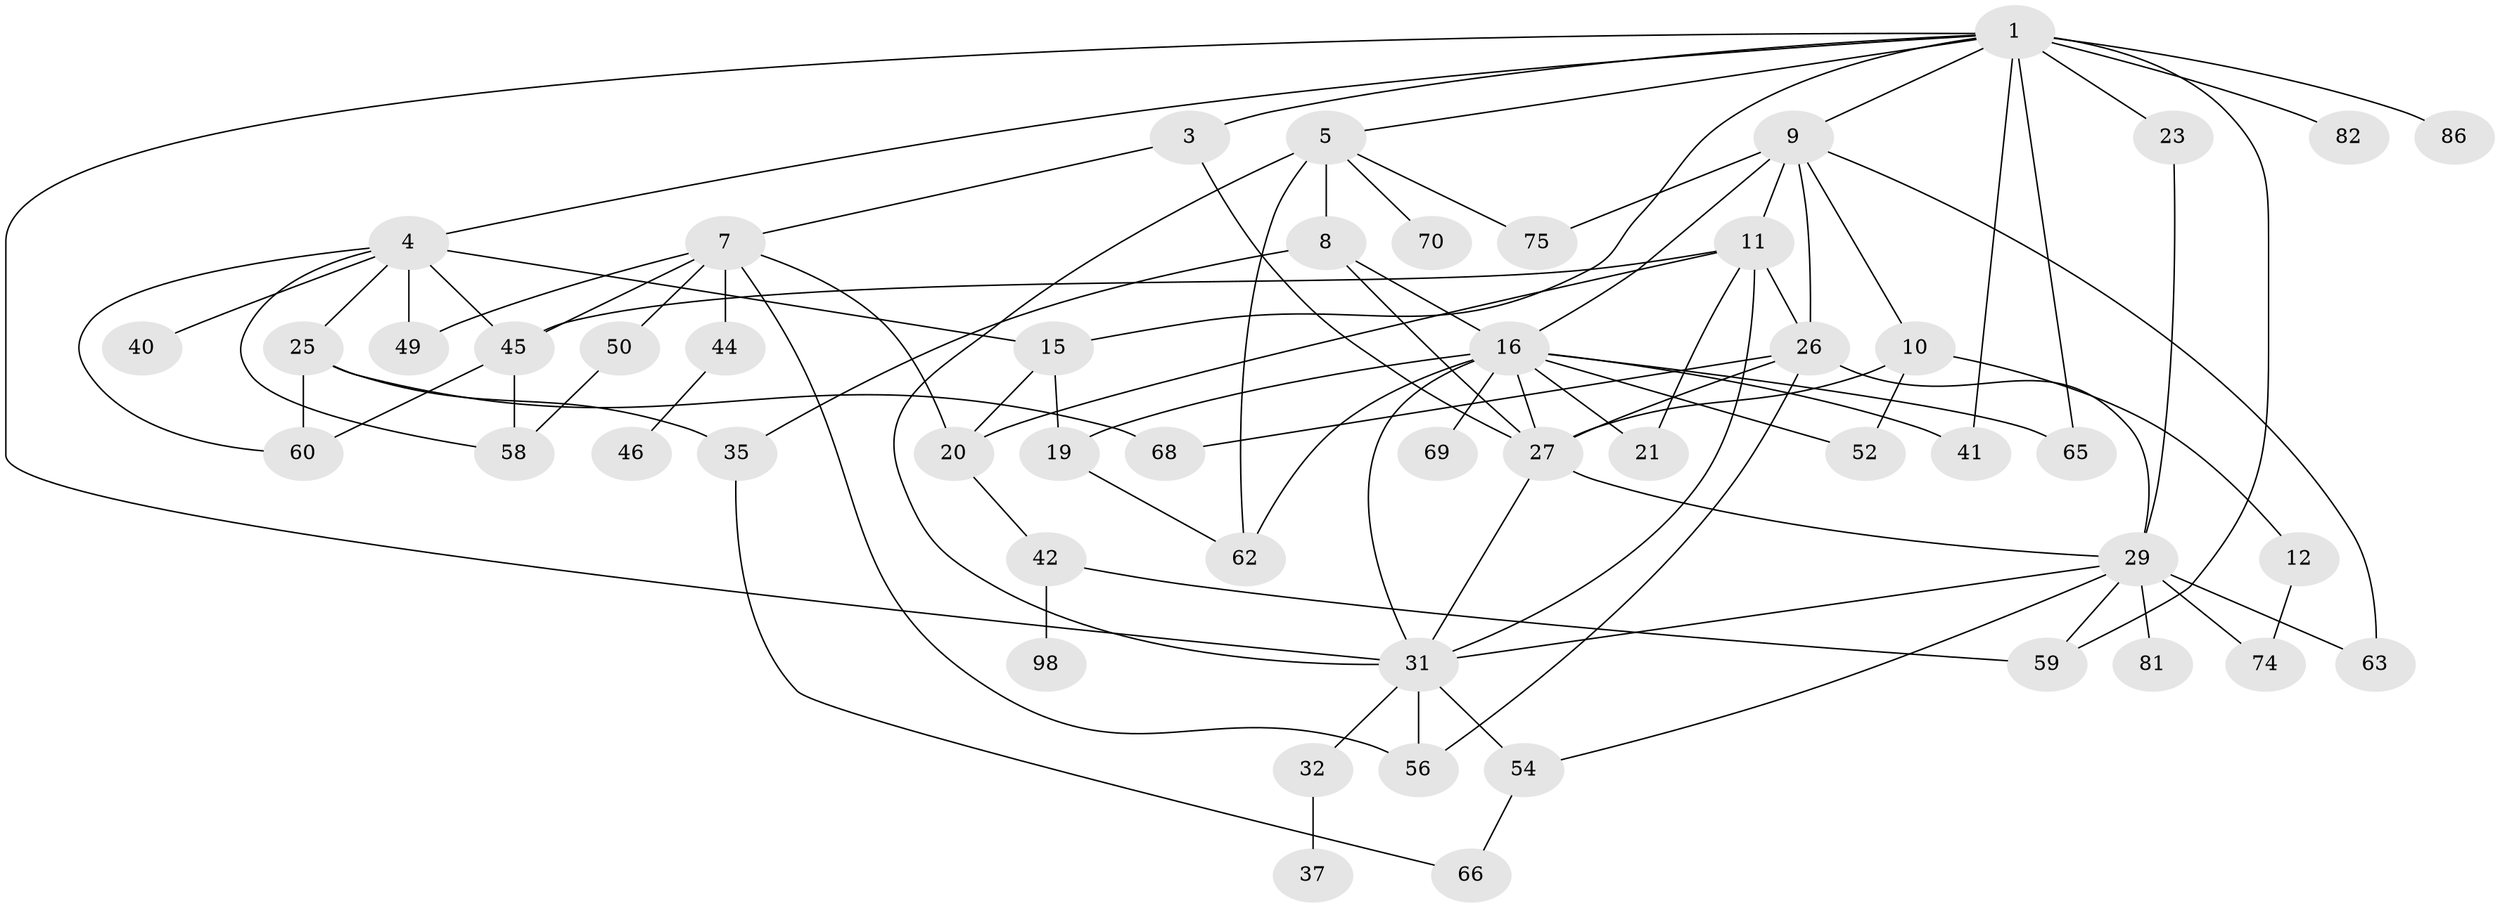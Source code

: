// original degree distribution, {6: 0.038834951456310676, 8: 0.019417475728155338, 3: 0.23300970873786409, 7: 0.009708737864077669, 4: 0.17475728155339806, 2: 0.30097087378640774, 5: 0.05825242718446602, 1: 0.1650485436893204}
// Generated by graph-tools (version 1.1) at 2025/13/03/09/25 04:13:28]
// undirected, 51 vertices, 91 edges
graph export_dot {
graph [start="1"]
  node [color=gray90,style=filled];
  1 [super="+2+34"];
  3;
  4 [super="+14"];
  5 [super="+6+93"];
  7 [super="+22+48"];
  8 [super="+95+47"];
  9;
  10 [super="+18+55"];
  11 [super="+13"];
  12;
  15 [super="+28+33"];
  16 [super="+61+30+24+51+17"];
  19;
  20 [super="+77+99"];
  21 [super="+72"];
  23 [super="+71+87"];
  25;
  26 [super="+76"];
  27 [super="+80+39"];
  29 [super="+64+36"];
  31 [super="+89+83"];
  32;
  35;
  37;
  40;
  41;
  42 [super="+84"];
  44;
  45;
  46 [super="+85"];
  49 [super="+78"];
  50;
  52;
  54;
  56;
  58;
  59 [super="+94"];
  60 [super="+67"];
  62;
  63;
  65;
  66;
  68;
  69;
  70;
  74 [super="+92"];
  75;
  81;
  82;
  86;
  98;
  1 -- 4;
  1 -- 9;
  1 -- 41 [weight=2];
  1 -- 59;
  1 -- 65;
  1 -- 3;
  1 -- 5;
  1 -- 15;
  1 -- 86;
  1 -- 23;
  1 -- 82;
  1 -- 31;
  3 -- 7;
  3 -- 27;
  4 -- 40;
  4 -- 49 [weight=2];
  4 -- 15;
  4 -- 25;
  4 -- 58;
  4 -- 45;
  4 -- 60;
  5 -- 70;
  5 -- 8 [weight=2];
  5 -- 75;
  5 -- 31;
  5 -- 62;
  7 -- 44;
  7 -- 50;
  7 -- 45;
  7 -- 56;
  7 -- 20;
  7 -- 49;
  8 -- 35;
  8 -- 16 [weight=3];
  8 -- 27;
  9 -- 10;
  9 -- 11;
  9 -- 16 [weight=2];
  9 -- 75;
  9 -- 63;
  9 -- 26;
  10 -- 12;
  10 -- 52;
  10 -- 27;
  11 -- 20;
  11 -- 26;
  11 -- 21;
  11 -- 45;
  11 -- 31;
  12 -- 74;
  15 -- 19;
  15 -- 20;
  16 -- 52;
  16 -- 21;
  16 -- 69;
  16 -- 19;
  16 -- 27;
  16 -- 31;
  16 -- 65;
  16 -- 41;
  16 -- 62;
  19 -- 62;
  20 -- 42;
  23 -- 29;
  25 -- 35;
  25 -- 60;
  25 -- 68;
  26 -- 68;
  26 -- 56;
  26 -- 27;
  26 -- 29;
  27 -- 29;
  27 -- 31;
  29 -- 63;
  29 -- 74;
  29 -- 81;
  29 -- 59;
  29 -- 54;
  29 -- 31;
  31 -- 32;
  31 -- 54;
  31 -- 56;
  32 -- 37;
  35 -- 66;
  42 -- 59;
  42 -- 98;
  44 -- 46;
  45 -- 58;
  45 -- 60;
  50 -- 58;
  54 -- 66;
}

